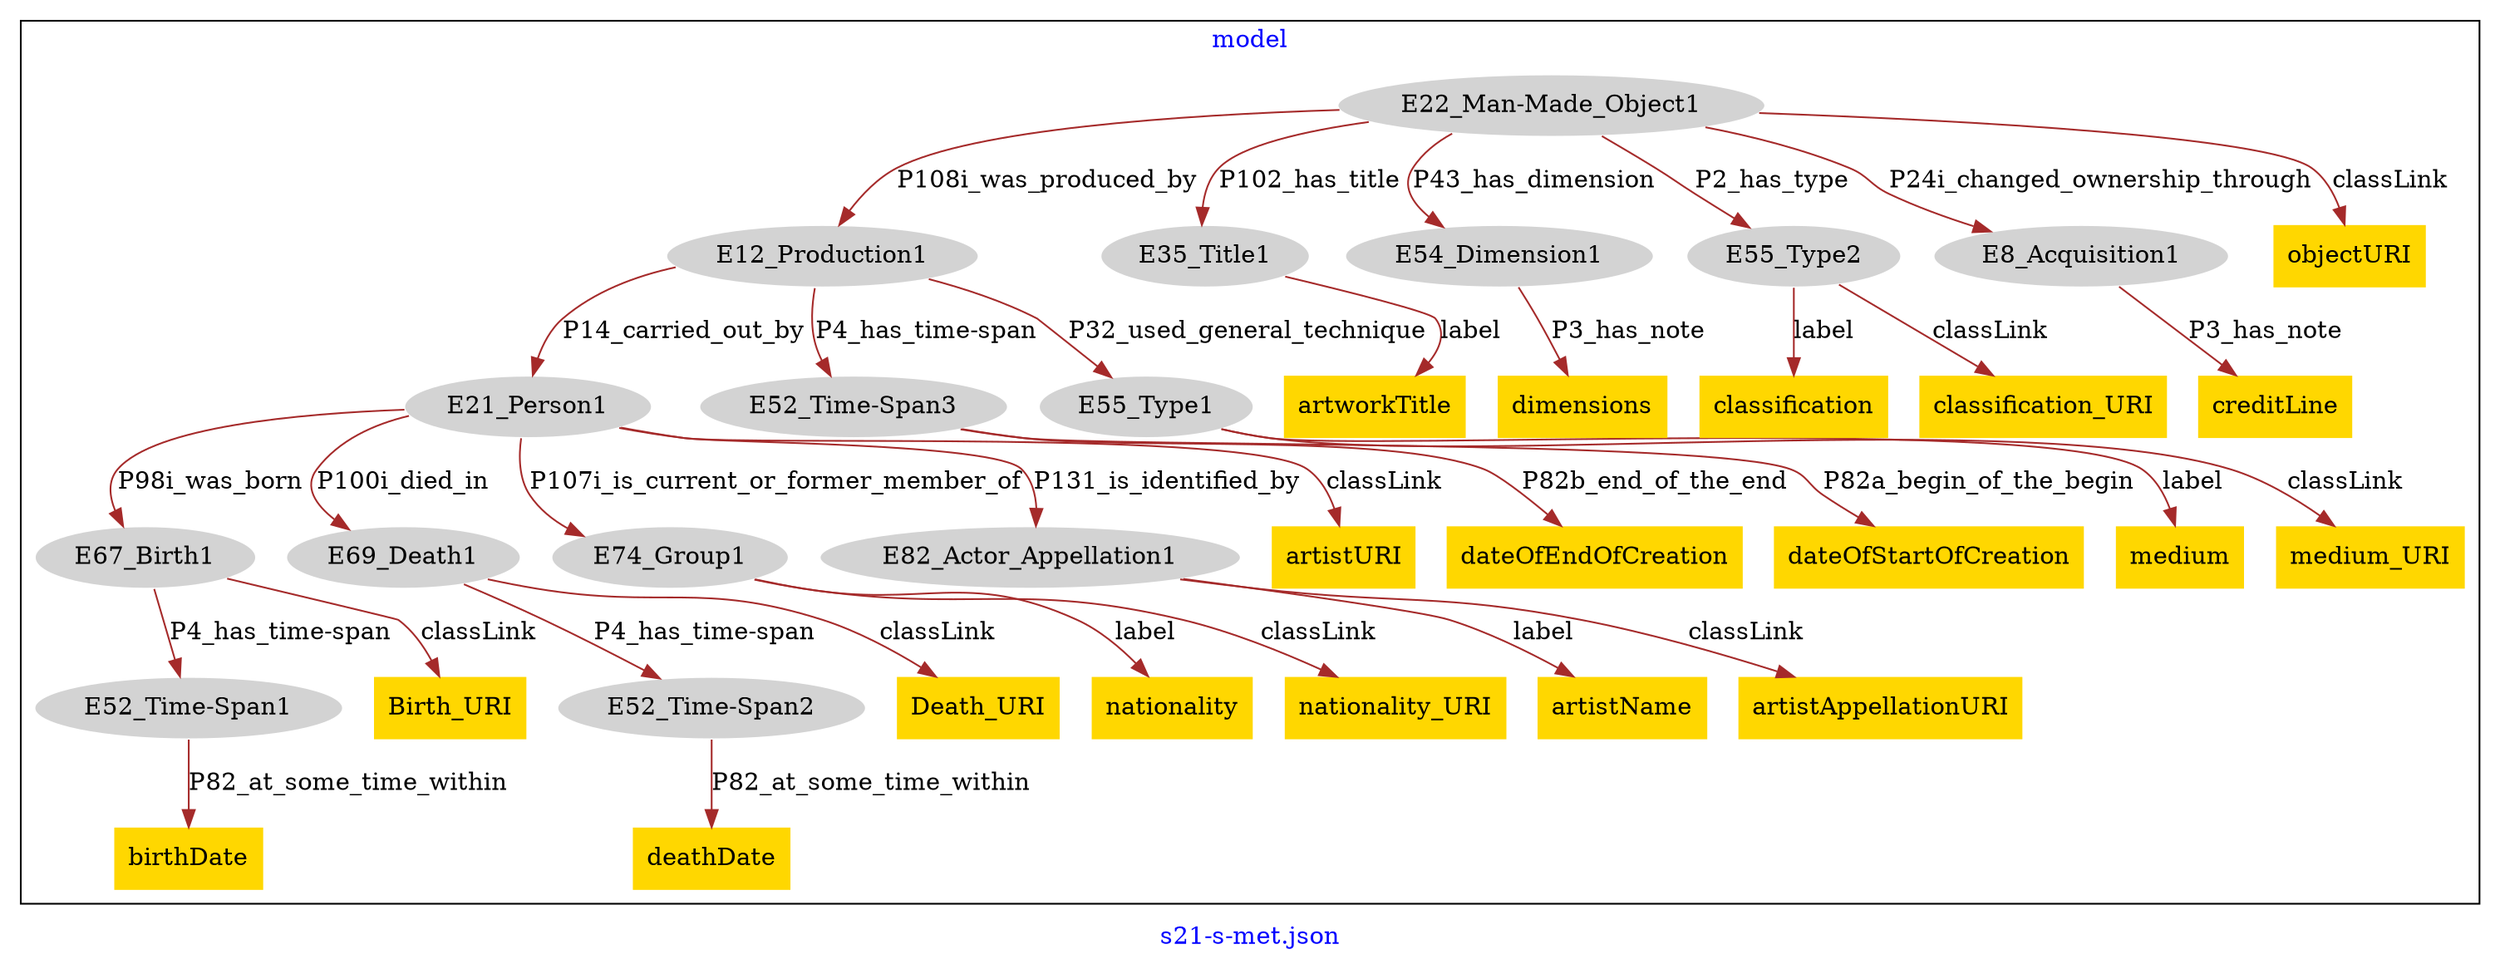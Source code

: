 digraph n0 {
fontcolor="blue"
remincross="true"
label="s21-s-met.json"
subgraph cluster {
label="model"
n2[style="filled",color="white",fillcolor="lightgray",label="E12_Production1"];
n3[style="filled",color="white",fillcolor="lightgray",label="E21_Person1"];
n4[style="filled",color="white",fillcolor="lightgray",label="E52_Time-Span3"];
n5[style="filled",color="white",fillcolor="lightgray",label="E55_Type1"];
n6[style="filled",color="white",fillcolor="lightgray",label="E67_Birth1"];
n7[style="filled",color="white",fillcolor="lightgray",label="E69_Death1"];
n8[style="filled",color="white",fillcolor="lightgray",label="E74_Group1"];
n9[style="filled",color="white",fillcolor="lightgray",label="E82_Actor_Appellation1"];
n10[style="filled",color="white",fillcolor="lightgray",label="E22_Man-Made_Object1"];
n11[style="filled",color="white",fillcolor="lightgray",label="E35_Title1"];
n12[style="filled",color="white",fillcolor="lightgray",label="E54_Dimension1"];
n13[style="filled",color="white",fillcolor="lightgray",label="E55_Type2"];
n14[style="filled",color="white",fillcolor="lightgray",label="E8_Acquisition1"];
n15[style="filled",color="white",fillcolor="lightgray",label="E52_Time-Span1"];
n16[style="filled",color="white",fillcolor="lightgray",label="E52_Time-Span2"];
n17[shape="plaintext",style="filled",fillcolor="gold",label="nationality"];
n18[shape="plaintext",style="filled",fillcolor="gold",label="medium"];
n19[shape="plaintext",style="filled",fillcolor="gold",label="dateOfEndOfCreation"];
n20[shape="plaintext",style="filled",fillcolor="gold",label="birthDate"];
n21[shape="plaintext",style="filled",fillcolor="gold",label="dateOfStartOfCreation"];
n22[shape="plaintext",style="filled",fillcolor="gold",label="classification"];
n23[shape="plaintext",style="filled",fillcolor="gold",label="deathDate"];
n24[shape="plaintext",style="filled",fillcolor="gold",label="creditLine"];
n25[shape="plaintext",style="filled",fillcolor="gold",label="medium_URI"];
n26[shape="plaintext",style="filled",fillcolor="gold",label="artworkTitle"];
n27[shape="plaintext",style="filled",fillcolor="gold",label="dimensions"];
n28[shape="plaintext",style="filled",fillcolor="gold",label="artistName"];
n29[shape="plaintext",style="filled",fillcolor="gold",label="Birth_URI"];
n30[shape="plaintext",style="filled",fillcolor="gold",label="artistURI"];
n31[shape="plaintext",style="filled",fillcolor="gold",label="classification_URI"];
n32[shape="plaintext",style="filled",fillcolor="gold",label="objectURI"];
n33[shape="plaintext",style="filled",fillcolor="gold",label="nationality_URI"];
n34[shape="plaintext",style="filled",fillcolor="gold",label="Death_URI"];
n35[shape="plaintext",style="filled",fillcolor="gold",label="artistAppellationURI"];
}
n2 -> n3[color="brown",fontcolor="black",label="P14_carried_out_by"]
n2 -> n4[color="brown",fontcolor="black",label="P4_has_time-span"]
n2 -> n5[color="brown",fontcolor="black",label="P32_used_general_technique"]
n3 -> n6[color="brown",fontcolor="black",label="P98i_was_born"]
n3 -> n7[color="brown",fontcolor="black",label="P100i_died_in"]
n3 -> n8[color="brown",fontcolor="black",label="P107i_is_current_or_former_member_of"]
n3 -> n9[color="brown",fontcolor="black",label="P131_is_identified_by"]
n10 -> n2[color="brown",fontcolor="black",label="P108i_was_produced_by"]
n10 -> n11[color="brown",fontcolor="black",label="P102_has_title"]
n10 -> n12[color="brown",fontcolor="black",label="P43_has_dimension"]
n10 -> n13[color="brown",fontcolor="black",label="P2_has_type"]
n10 -> n14[color="brown",fontcolor="black",label="P24i_changed_ownership_through"]
n6 -> n15[color="brown",fontcolor="black",label="P4_has_time-span"]
n7 -> n16[color="brown",fontcolor="black",label="P4_has_time-span"]
n8 -> n17[color="brown",fontcolor="black",label="label"]
n5 -> n18[color="brown",fontcolor="black",label="label"]
n4 -> n19[color="brown",fontcolor="black",label="P82b_end_of_the_end"]
n15 -> n20[color="brown",fontcolor="black",label="P82_at_some_time_within"]
n4 -> n21[color="brown",fontcolor="black",label="P82a_begin_of_the_begin"]
n13 -> n22[color="brown",fontcolor="black",label="label"]
n16 -> n23[color="brown",fontcolor="black",label="P82_at_some_time_within"]
n14 -> n24[color="brown",fontcolor="black",label="P3_has_note"]
n5 -> n25[color="brown",fontcolor="black",label="classLink"]
n11 -> n26[color="brown",fontcolor="black",label="label"]
n12 -> n27[color="brown",fontcolor="black",label="P3_has_note"]
n9 -> n28[color="brown",fontcolor="black",label="label"]
n6 -> n29[color="brown",fontcolor="black",label="classLink"]
n3 -> n30[color="brown",fontcolor="black",label="classLink"]
n13 -> n31[color="brown",fontcolor="black",label="classLink"]
n10 -> n32[color="brown",fontcolor="black",label="classLink"]
n8 -> n33[color="brown",fontcolor="black",label="classLink"]
n7 -> n34[color="brown",fontcolor="black",label="classLink"]
n9 -> n35[color="brown",fontcolor="black",label="classLink"]
}
